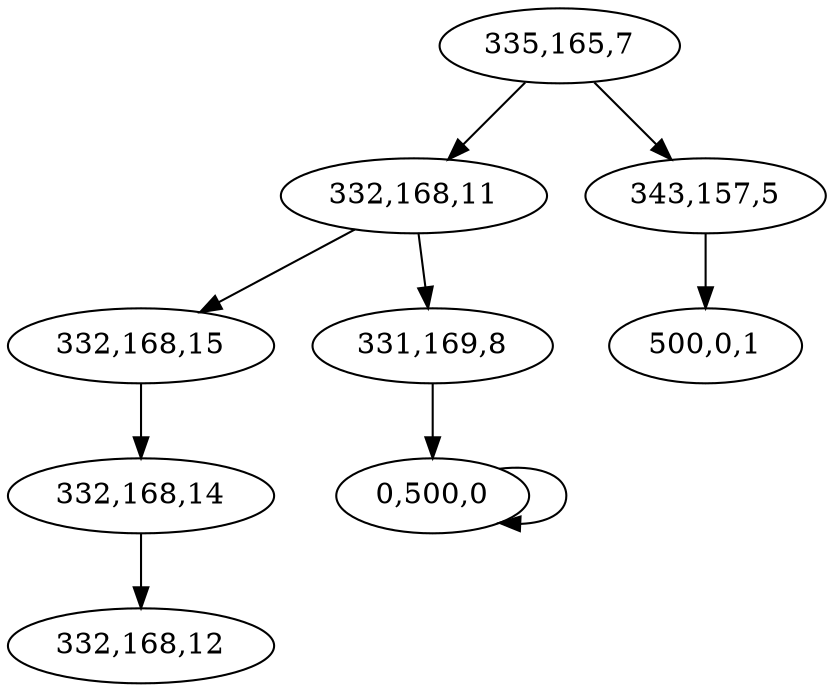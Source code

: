 digraph G{
"335,165,7"->"332,168,11";
"332,168,11"->"332,168,15";
"332,168,15"->"332,168,14";
"332,168,14"->"332,168,12";
"332,168,11"->"331,169,8";
"331,169,8"->"0,500,0";
"0,500,0"->"0,500,0";
"335,165,7"->"343,157,5";
"343,157,5"->"500,0,1";

}